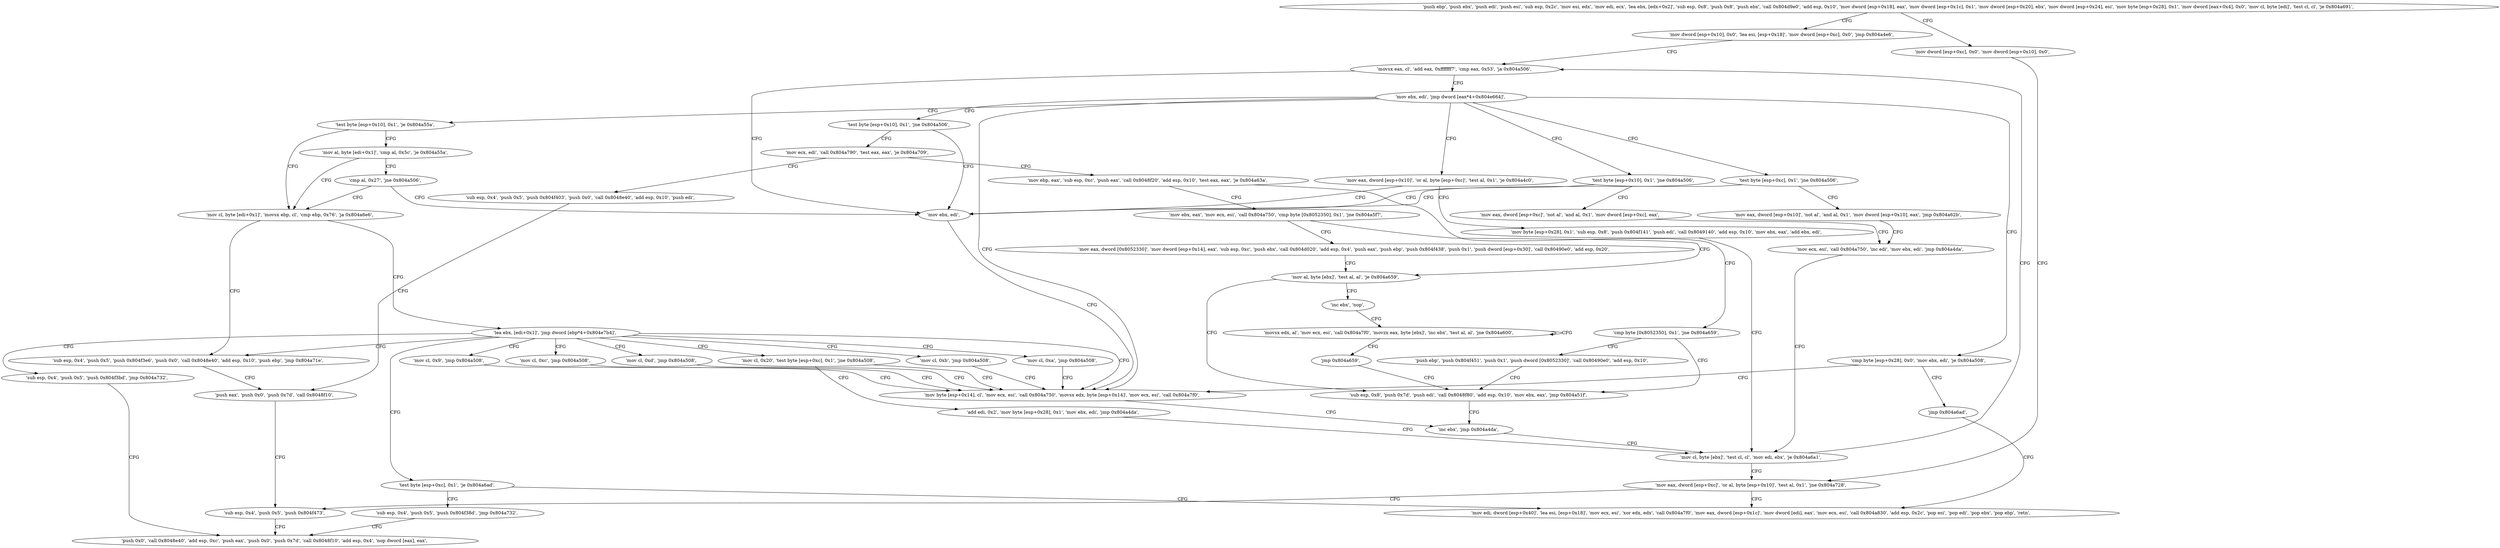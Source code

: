 digraph "func" {
"134521952" [label = "'push ebp', 'push ebx', 'push edi', 'push esi', 'sub esp, 0x2c', 'mov esi, edx', 'mov edi, ecx', 'lea ebx, [edx+0x2]', 'sub esp, 0x8', 'push 0x8', 'push ebx', 'call 0x804d9e0', 'add esp, 0x10', 'mov dword [esp+0x18], eax', 'mov dword [esp+0x1c], 0x1', 'mov dword [esp+0x20], ebx', 'mov dword [esp+0x24], esi', 'mov byte [esp+0x28], 0x1', 'mov dword [eax+0x4], 0x0', 'mov cl, byte [edi]', 'test cl, cl', 'je 0x804a691', " ]
"134522513" [label = "'mov dword [esp+0xc], 0x0', 'mov dword [esp+0x10], 0x0', " ]
"134522022" [label = "'mov dword [esp+0x10], 0x0', 'lea esi, [esp+0x18]', 'mov dword [esp+0xc], 0x0', 'jmp 0x804a4e6', " ]
"134522529" [label = "'mov eax, dword [esp+0xc]', 'or al, byte [esp+0x10]', 'test al, 0x1', 'jne 0x804a728', " ]
"134522086" [label = "'movsx eax, cl', 'add eax, 0xfffffff7', 'cmp eax, 0x53', 'ja 0x804a506', " ]
"134522664" [label = "'sub esp, 0x4', 'push 0x5', 'push 0x804f473', " ]
"134522674" [label = "'push 0x0', 'call 0x8048e40', 'add esp, 0xc', 'push eax', 'push 0x0', 'push 0x7d', 'call 0x8048f10', 'add esp, 0x4', 'nop dword [eax], eax', " ]
"134522541" [label = "'mov edi, dword [esp+0x40]', 'lea esi, [esp+0x18]', 'mov ecx, esi', 'xor edx, edx', 'call 0x804a7f0', 'mov eax, dword [esp+0x1c]', 'mov dword [edi], eax', 'mov ecx, esi', 'call 0x804a830', 'add esp, 0x2c', 'pop esi', 'pop edi', 'pop ebx', 'pop ebp', 'retn', " ]
"134522118" [label = "'mov ebx, edi', " ]
"134522097" [label = "'mov ebx, edi', 'jmp dword [eax*4+0x804e664]', " ]
"134522120" [label = "'mov byte [esp+0x14], cl', 'mov ecx, esi', 'call 0x804a750', 'movsx edx, byte [esp+0x14]', 'mov ecx, esi', 'call 0x804a7f0', " ]
"134522106" [label = "'mov eax, dword [esp+0x10]', 'or al, byte [esp+0xc]', 'test al, 0x1', 'je 0x804a4c0', " ]
"134522146" [label = "'test byte [esp+0xc], 0x1', 'jne 0x804a506', " ]
"134522170" [label = "'cmp byte [esp+0x28], 0x0', 'mov ebx, edi', 'je 0x804a508', " ]
"134522184" [label = "'test byte [esp+0x10], 0x1', 'je 0x804a55a', " ]
"134522251" [label = "'test byte [esp+0x10], 0x1', 'jne 0x804a506', " ]
"134522388" [label = "'test byte [esp+0x10], 0x1', 'jne 0x804a506', " ]
"134522074" [label = "'mov cl, byte [ebx]', 'test cl, cl', 'mov edi, ebx', 'je 0x804a6a1', " ]
"134522048" [label = "'mov byte [esp+0x28], 0x1', 'sub esp, 0x8', 'push 0x804f141', 'push edi', 'call 0x8049140', 'add esp, 0x10', 'mov ebx, eax', 'add ebx, edi', " ]
"134522143" [label = "'inc ebx', 'jmp 0x804a4da', " ]
"134522153" [label = "'mov eax, dword [esp+0x10]', 'not al', 'and al, 0x1', 'mov dword [esp+0x10], eax', 'jmp 0x804a62b', " ]
"134522179" [label = "'jmp 0x804a6ad', " ]
"134522202" [label = "'mov cl, byte [edi+0x1]', 'movsx ebp, cl', 'cmp ebp, 0x76', 'ja 0x804a6e6', " ]
"134522191" [label = "'mov al, byte [edi+0x1]', 'cmp al, 0x5c', 'je 0x804a55a', " ]
"134522262" [label = "'mov ecx, edi', 'call 0x804a790', 'test eax, eax', 'je 0x804a709', " ]
"134522399" [label = "'mov eax, dword [esp+0xc]', 'not al', 'and al, 0x1', 'mov dword [esp+0xc], eax', " ]
"134522411" [label = "'mov ecx, esi', 'call 0x804a750', 'inc edi', 'mov ebx, edi', 'jmp 0x804a4da', " ]
"134522598" [label = "'sub esp, 0x4', 'push 0x5', 'push 0x804f3e6', 'push 0x0', 'call 0x8048e40', 'add esp, 0x10', 'push ebp', 'jmp 0x804a71e', " ]
"134522217" [label = "'lea ebx, [edi+0x1]', 'jmp dword [ebp*4+0x804e7b4]', " ]
"134522198" [label = "'cmp al, 0x27', 'jne 0x804a506', " ]
"134522633" [label = "'sub esp, 0x4', 'push 0x5', 'push 0x804f403', 'push 0x0', 'call 0x8048e40', 'add esp, 0x10', 'push edi', " ]
"134522277" [label = "'mov ebp, eax', 'sub esp, 0xc', 'push eax', 'call 0x8048f20', 'add esp, 0x10', 'test eax, eax', 'je 0x804a63a', " ]
"134522654" [label = "'push eax', 'push 0x0', 'push 0x7d', 'call 0x8048f10', " ]
"134522227" [label = "'mov cl, 0x20', 'test byte [esp+0xc], 0x1', 'jne 0x804a508', " ]
"134522478" [label = "'mov cl, 0x9', 'jmp 0x804a508', " ]
"134522485" [label = "'mov cl, 0xc', 'jmp 0x804a508', " ]
"134522492" [label = "'mov cl, 0xd', 'jmp 0x804a508', " ]
"134522499" [label = "'mov cl, 0xb', 'jmp 0x804a508', " ]
"134522506" [label = "'mov cl, 0xa', 'jmp 0x804a508', " ]
"134522579" [label = "'test byte [esp+0xc], 0x1', 'je 0x804a6ad', " ]
"134522621" [label = "'sub esp, 0x4', 'push 0x5', 'push 0x804f3bd', 'jmp 0x804a732', " ]
"134522426" [label = "'cmp byte [0x8052350], 0x1', 'jne 0x804a659', " ]
"134522299" [label = "'mov ebx, eax', 'mov ecx, esi', 'call 0x804a750', 'cmp byte [0x8052350], 0x1', 'jne 0x804a5f7', " ]
"134522236" [label = "'add edi, 0x2', 'mov byte [esp+0x28], 0x1', 'mov ebx, edi', 'jmp 0x804a4da', " ]
"134522586" [label = "'sub esp, 0x4', 'push 0x5', 'push 0x804f38d', 'jmp 0x804a732', " ]
"134522457" [label = "'sub esp, 0x8', 'push 0x7d', 'push edi', 'call 0x8048f80', 'add esp, 0x10', 'mov ebx, eax', 'jmp 0x804a51f', " ]
"134522435" [label = "'push ebp', 'push 0x804f451', 'push 0x1', 'push dword [0x8052330]', 'call 0x80490e0', 'add esp, 0x10', " ]
"134522359" [label = "'mov al, byte [ebx]', 'test al, al', 'je 0x804a659', " ]
"134522317" [label = "'mov eax, dword [0x8052330]', 'mov dword [esp+0x14], eax', 'sub esp, 0xc', 'push ebx', 'call 0x804d020', 'add esp, 0x4', 'push eax', 'push ebp', 'push 0x804f438', 'push 0x1', 'push dword [esp+0x30]', 'call 0x80490e0', 'add esp, 0x20', " ]
"134522365" [label = "'inc ebx', 'nop', " ]
"134522368" [label = "'movsx edx, al', 'mov ecx, esi', 'call 0x804a7f0', 'movzx eax, byte [ebx]', 'inc ebx', 'test al, al', 'jne 0x804a600', " ]
"134522386" [label = "'jmp 0x804a659', " ]
"134521952" -> "134522513" [ label = "CFG" ]
"134521952" -> "134522022" [ label = "CFG" ]
"134522513" -> "134522529" [ label = "CFG" ]
"134522022" -> "134522086" [ label = "CFG" ]
"134522529" -> "134522664" [ label = "CFG" ]
"134522529" -> "134522541" [ label = "CFG" ]
"134522086" -> "134522118" [ label = "CFG" ]
"134522086" -> "134522097" [ label = "CFG" ]
"134522664" -> "134522674" [ label = "CFG" ]
"134522118" -> "134522120" [ label = "CFG" ]
"134522097" -> "134522106" [ label = "CFG" ]
"134522097" -> "134522120" [ label = "CFG" ]
"134522097" -> "134522146" [ label = "CFG" ]
"134522097" -> "134522170" [ label = "CFG" ]
"134522097" -> "134522184" [ label = "CFG" ]
"134522097" -> "134522251" [ label = "CFG" ]
"134522097" -> "134522388" [ label = "CFG" ]
"134522120" -> "134522143" [ label = "CFG" ]
"134522106" -> "134522048" [ label = "CFG" ]
"134522106" -> "134522118" [ label = "CFG" ]
"134522146" -> "134522118" [ label = "CFG" ]
"134522146" -> "134522153" [ label = "CFG" ]
"134522170" -> "134522120" [ label = "CFG" ]
"134522170" -> "134522179" [ label = "CFG" ]
"134522184" -> "134522202" [ label = "CFG" ]
"134522184" -> "134522191" [ label = "CFG" ]
"134522251" -> "134522118" [ label = "CFG" ]
"134522251" -> "134522262" [ label = "CFG" ]
"134522388" -> "134522118" [ label = "CFG" ]
"134522388" -> "134522399" [ label = "CFG" ]
"134522074" -> "134522529" [ label = "CFG" ]
"134522074" -> "134522086" [ label = "CFG" ]
"134522048" -> "134522074" [ label = "CFG" ]
"134522143" -> "134522074" [ label = "CFG" ]
"134522153" -> "134522411" [ label = "CFG" ]
"134522179" -> "134522541" [ label = "CFG" ]
"134522202" -> "134522598" [ label = "CFG" ]
"134522202" -> "134522217" [ label = "CFG" ]
"134522191" -> "134522202" [ label = "CFG" ]
"134522191" -> "134522198" [ label = "CFG" ]
"134522262" -> "134522633" [ label = "CFG" ]
"134522262" -> "134522277" [ label = "CFG" ]
"134522399" -> "134522411" [ label = "CFG" ]
"134522411" -> "134522074" [ label = "CFG" ]
"134522598" -> "134522654" [ label = "CFG" ]
"134522217" -> "134522120" [ label = "CFG" ]
"134522217" -> "134522227" [ label = "CFG" ]
"134522217" -> "134522478" [ label = "CFG" ]
"134522217" -> "134522485" [ label = "CFG" ]
"134522217" -> "134522492" [ label = "CFG" ]
"134522217" -> "134522499" [ label = "CFG" ]
"134522217" -> "134522506" [ label = "CFG" ]
"134522217" -> "134522579" [ label = "CFG" ]
"134522217" -> "134522598" [ label = "CFG" ]
"134522217" -> "134522621" [ label = "CFG" ]
"134522198" -> "134522118" [ label = "CFG" ]
"134522198" -> "134522202" [ label = "CFG" ]
"134522633" -> "134522654" [ label = "CFG" ]
"134522277" -> "134522426" [ label = "CFG" ]
"134522277" -> "134522299" [ label = "CFG" ]
"134522654" -> "134522664" [ label = "CFG" ]
"134522227" -> "134522120" [ label = "CFG" ]
"134522227" -> "134522236" [ label = "CFG" ]
"134522478" -> "134522120" [ label = "CFG" ]
"134522485" -> "134522120" [ label = "CFG" ]
"134522492" -> "134522120" [ label = "CFG" ]
"134522499" -> "134522120" [ label = "CFG" ]
"134522506" -> "134522120" [ label = "CFG" ]
"134522579" -> "134522541" [ label = "CFG" ]
"134522579" -> "134522586" [ label = "CFG" ]
"134522621" -> "134522674" [ label = "CFG" ]
"134522426" -> "134522457" [ label = "CFG" ]
"134522426" -> "134522435" [ label = "CFG" ]
"134522299" -> "134522359" [ label = "CFG" ]
"134522299" -> "134522317" [ label = "CFG" ]
"134522236" -> "134522074" [ label = "CFG" ]
"134522586" -> "134522674" [ label = "CFG" ]
"134522457" -> "134522143" [ label = "CFG" ]
"134522435" -> "134522457" [ label = "CFG" ]
"134522359" -> "134522457" [ label = "CFG" ]
"134522359" -> "134522365" [ label = "CFG" ]
"134522317" -> "134522359" [ label = "CFG" ]
"134522365" -> "134522368" [ label = "CFG" ]
"134522368" -> "134522368" [ label = "CFG" ]
"134522368" -> "134522386" [ label = "CFG" ]
"134522386" -> "134522457" [ label = "CFG" ]
}
